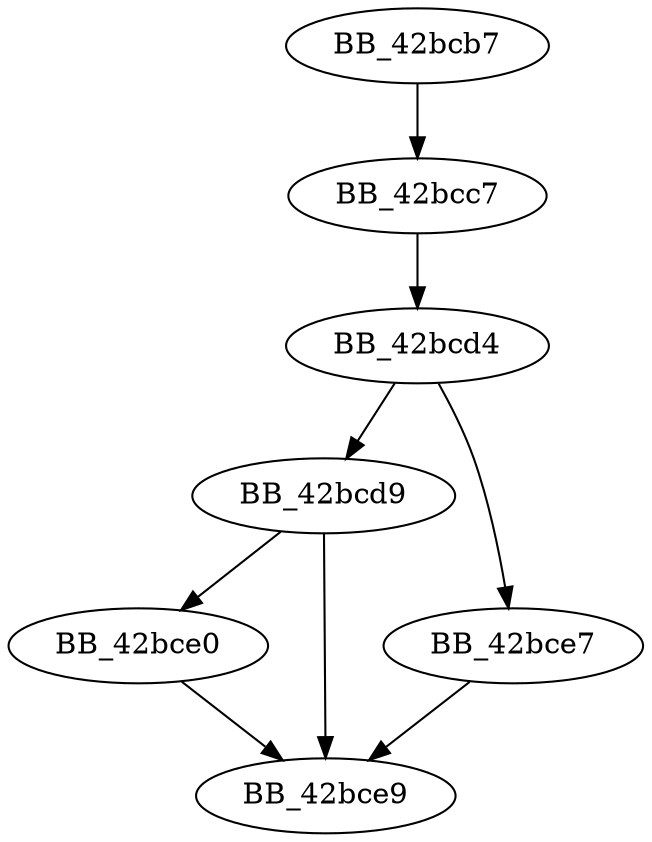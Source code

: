DiGraph sub_42BCB7{
BB_42bcb7->BB_42bcc7
BB_42bcc7->BB_42bcd4
BB_42bcd4->BB_42bcd9
BB_42bcd4->BB_42bce7
BB_42bcd9->BB_42bce0
BB_42bcd9->BB_42bce9
BB_42bce0->BB_42bce9
BB_42bce7->BB_42bce9
}
